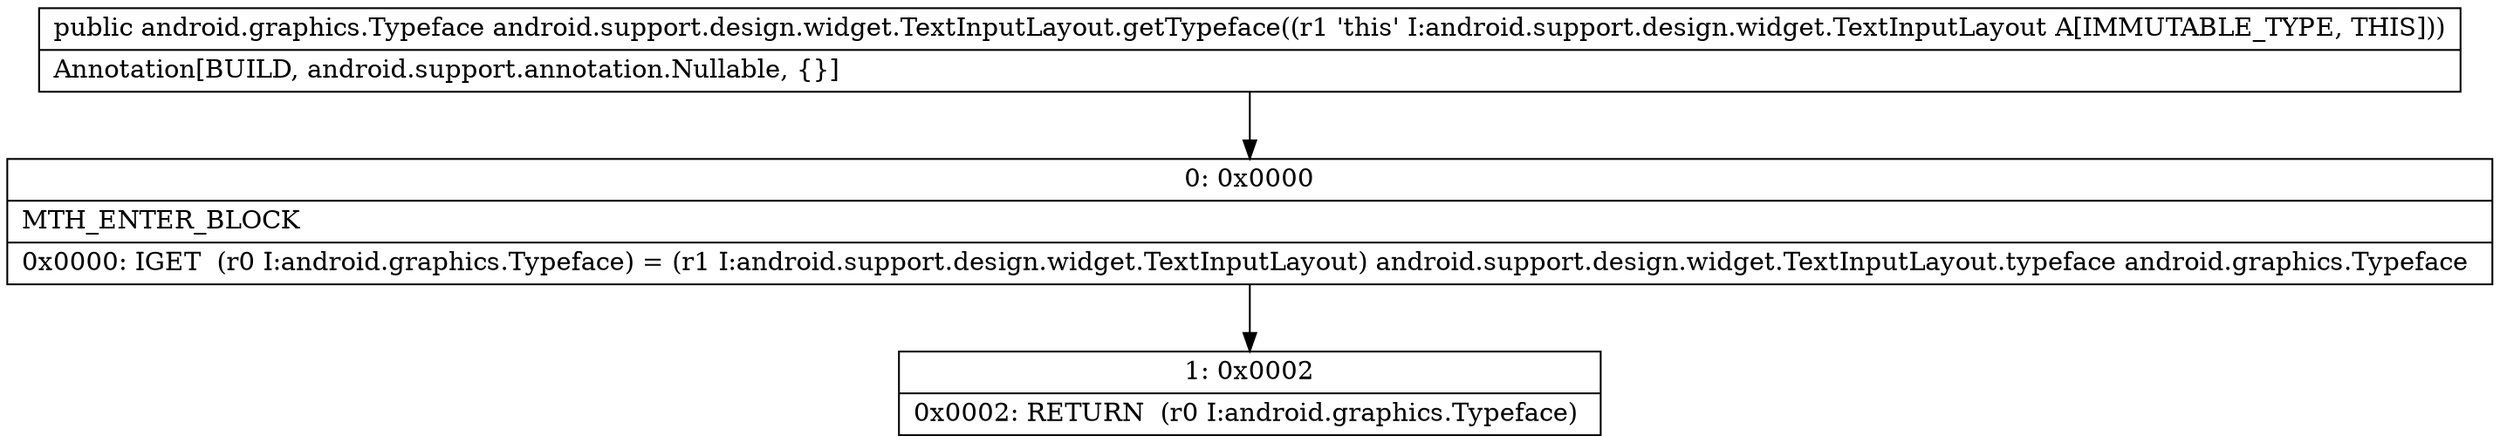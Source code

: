 digraph "CFG forandroid.support.design.widget.TextInputLayout.getTypeface()Landroid\/graphics\/Typeface;" {
Node_0 [shape=record,label="{0\:\ 0x0000|MTH_ENTER_BLOCK\l|0x0000: IGET  (r0 I:android.graphics.Typeface) = (r1 I:android.support.design.widget.TextInputLayout) android.support.design.widget.TextInputLayout.typeface android.graphics.Typeface \l}"];
Node_1 [shape=record,label="{1\:\ 0x0002|0x0002: RETURN  (r0 I:android.graphics.Typeface) \l}"];
MethodNode[shape=record,label="{public android.graphics.Typeface android.support.design.widget.TextInputLayout.getTypeface((r1 'this' I:android.support.design.widget.TextInputLayout A[IMMUTABLE_TYPE, THIS]))  | Annotation[BUILD, android.support.annotation.Nullable, \{\}]\l}"];
MethodNode -> Node_0;
Node_0 -> Node_1;
}

